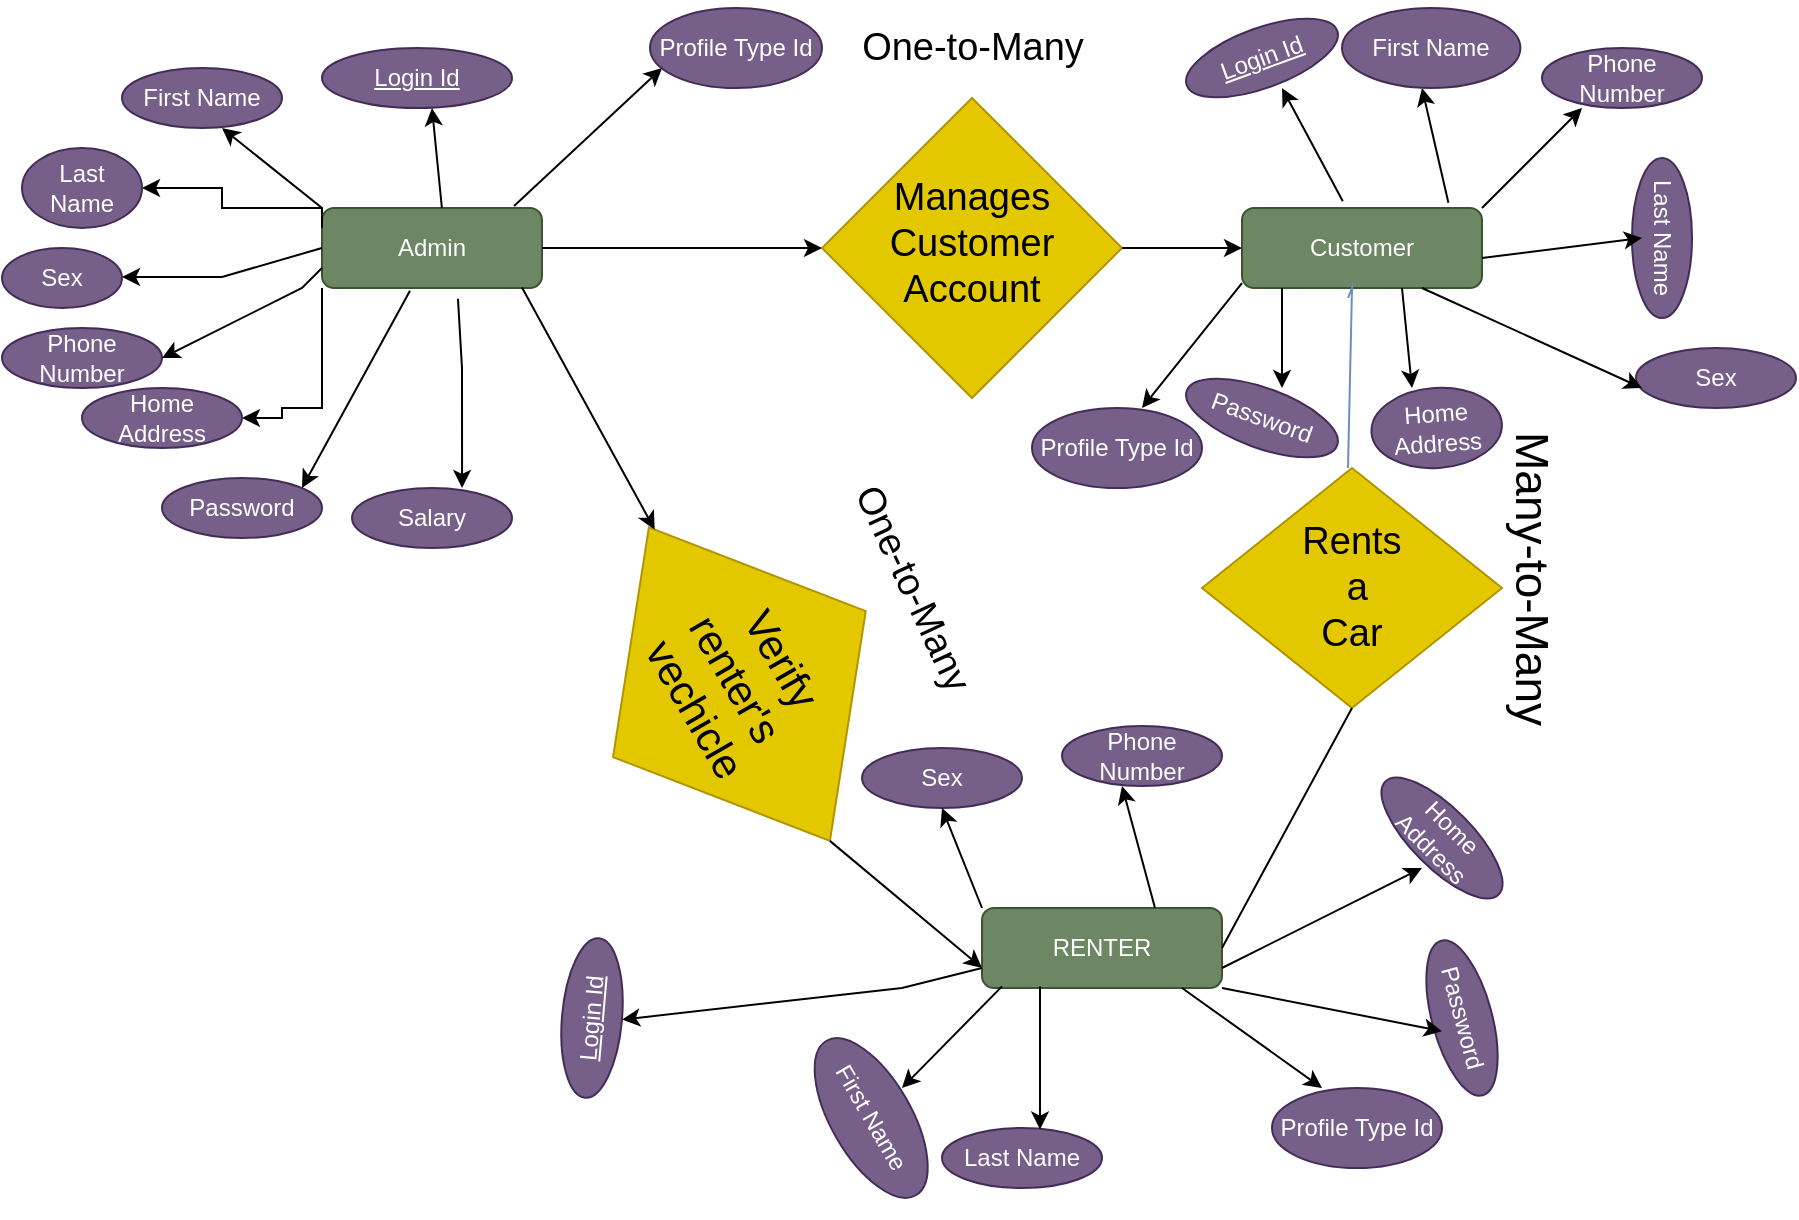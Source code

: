 <mxfile version="20.3.0" type="device"><diagram id="C5RBs43oDa-KdzZeNtuy" name="Page-1"><mxGraphModel dx="1490" dy="1858" grid="1" gridSize="10" guides="1" tooltips="1" connect="1" arrows="1" fold="1" page="1" pageScale="1" pageWidth="827" pageHeight="1169" math="0" shadow="0"><root><mxCell id="WIyWlLk6GJQsqaUBKTNV-0"/><mxCell id="WIyWlLk6GJQsqaUBKTNV-1" parent="WIyWlLk6GJQsqaUBKTNV-0"/><mxCell id="h3myrHRpBi0nIkbaD8WV-13" value="" style="edgeStyle=orthogonalEdgeStyle;rounded=0;orthogonalLoop=1;jettySize=auto;html=1;entryX=1;entryY=0.5;entryDx=0;entryDy=0;exitX=0;exitY=0.5;exitDx=0;exitDy=0;" parent="WIyWlLk6GJQsqaUBKTNV-1" source="WIyWlLk6GJQsqaUBKTNV-3" target="h3myrHRpBi0nIkbaD8WV-7" edge="1"><mxGeometry relative="1" as="geometry"><mxPoint x="80" y="100" as="targetPoint"/><Array as="points"><mxPoint x="170" y="80"/><mxPoint x="120" y="80"/><mxPoint x="120" y="70"/></Array></mxGeometry></mxCell><mxCell id="h3myrHRpBi0nIkbaD8WV-15" value="" style="edgeStyle=orthogonalEdgeStyle;rounded=0;orthogonalLoop=1;jettySize=auto;html=1;entryX=1;entryY=0.5;entryDx=0;entryDy=0;" parent="WIyWlLk6GJQsqaUBKTNV-1" source="WIyWlLk6GJQsqaUBKTNV-3" target="h3myrHRpBi0nIkbaD8WV-3" edge="1"><mxGeometry relative="1" as="geometry"><mxPoint x="220" y="190" as="targetPoint"/><Array as="points"><mxPoint x="170" y="180"/><mxPoint x="150" y="180"/><mxPoint x="150" y="185"/></Array></mxGeometry></mxCell><mxCell id="WIyWlLk6GJQsqaUBKTNV-3" value="Admin&lt;br&gt;" style="rounded=1;whiteSpace=wrap;html=1;fontSize=12;glass=0;strokeWidth=1;shadow=0;fillColor=#6d8764;strokeColor=#3A5431;fontColor=#ffffff;" parent="WIyWlLk6GJQsqaUBKTNV-1" vertex="1"><mxGeometry x="170" y="80" width="110" height="40" as="geometry"/></mxCell><mxCell id="WIyWlLk6GJQsqaUBKTNV-6" value="&lt;font style=&quot;font-size: 19px;&quot;&gt;Manages&lt;br&gt;Customer&lt;br&gt;Account&lt;/font&gt;" style="rhombus;whiteSpace=wrap;html=1;shadow=0;fontFamily=Helvetica;fontSize=12;align=center;strokeWidth=1;spacing=6;spacingTop=-4;fillColor=#e3c800;strokeColor=#B09500;fontColor=#000000;" parent="WIyWlLk6GJQsqaUBKTNV-1" vertex="1"><mxGeometry x="420" y="25" width="150" height="150" as="geometry"/></mxCell><mxCell id="WIyWlLk6GJQsqaUBKTNV-7" value="Customer&lt;br&gt;" style="rounded=1;whiteSpace=wrap;html=1;fontSize=12;glass=0;strokeWidth=1;shadow=0;fillColor=#6d8764;fontColor=#ffffff;strokeColor=#3A5431;" parent="WIyWlLk6GJQsqaUBKTNV-1" vertex="1"><mxGeometry x="630" y="80" width="120" height="40" as="geometry"/></mxCell><mxCell id="WIyWlLk6GJQsqaUBKTNV-12" value="RENTER&lt;br&gt;" style="rounded=1;whiteSpace=wrap;html=1;fontSize=12;glass=0;strokeWidth=1;shadow=0;fillColor=#6d8764;strokeColor=#3A5431;fontColor=#ffffff;" parent="WIyWlLk6GJQsqaUBKTNV-1" vertex="1"><mxGeometry x="500" y="430" width="120" height="40" as="geometry"/></mxCell><mxCell id="h3myrHRpBi0nIkbaD8WV-3" value="Home Address&lt;br&gt;" style="ellipse;whiteSpace=wrap;html=1;fillColor=#76608a;fontColor=#ffffff;strokeColor=#432D57;" parent="WIyWlLk6GJQsqaUBKTNV-1" vertex="1"><mxGeometry x="50" y="170" width="80" height="30" as="geometry"/></mxCell><mxCell id="h3myrHRpBi0nIkbaD8WV-4" value="Phone Number&lt;br&gt;" style="ellipse;whiteSpace=wrap;html=1;fillColor=#76608a;fontColor=#ffffff;strokeColor=#432D57;" parent="WIyWlLk6GJQsqaUBKTNV-1" vertex="1"><mxGeometry x="10" y="140" width="80" height="30" as="geometry"/></mxCell><mxCell id="h3myrHRpBi0nIkbaD8WV-5" value="Salary&lt;br&gt;" style="ellipse;whiteSpace=wrap;html=1;fillColor=#76608a;fontColor=#ffffff;strokeColor=#432D57;" parent="WIyWlLk6GJQsqaUBKTNV-1" vertex="1"><mxGeometry x="185" y="220" width="80" height="30" as="geometry"/></mxCell><mxCell id="h3myrHRpBi0nIkbaD8WV-6" value="Sex&lt;br&gt;" style="ellipse;whiteSpace=wrap;html=1;fillColor=#76608a;fontColor=#ffffff;strokeColor=#432D57;" parent="WIyWlLk6GJQsqaUBKTNV-1" vertex="1"><mxGeometry x="10" y="100" width="60" height="30" as="geometry"/></mxCell><mxCell id="h3myrHRpBi0nIkbaD8WV-7" value="Last Name&lt;br&gt;" style="ellipse;whiteSpace=wrap;html=1;fillColor=#76608a;fontColor=#ffffff;strokeColor=#432D57;" parent="WIyWlLk6GJQsqaUBKTNV-1" vertex="1"><mxGeometry x="20" y="50" width="60" height="40" as="geometry"/></mxCell><mxCell id="h3myrHRpBi0nIkbaD8WV-8" value="Password&lt;br&gt;" style="ellipse;whiteSpace=wrap;html=1;fillColor=#76608a;fontColor=#ffffff;strokeColor=#432D57;" parent="WIyWlLk6GJQsqaUBKTNV-1" vertex="1"><mxGeometry x="90" y="215" width="80" height="30" as="geometry"/></mxCell><mxCell id="h3myrHRpBi0nIkbaD8WV-9" value="Profile Type Id&lt;br&gt;" style="ellipse;whiteSpace=wrap;html=1;fillColor=#76608a;fontColor=#ffffff;strokeColor=#432D57;" parent="WIyWlLk6GJQsqaUBKTNV-1" vertex="1"><mxGeometry x="334" y="-20" width="86" height="40" as="geometry"/></mxCell><mxCell id="h3myrHRpBi0nIkbaD8WV-10" value="First Name&lt;br&gt;" style="ellipse;whiteSpace=wrap;html=1;fillColor=#76608a;fontColor=#ffffff;strokeColor=#432D57;" parent="WIyWlLk6GJQsqaUBKTNV-1" vertex="1"><mxGeometry x="70" y="10" width="80" height="30" as="geometry"/></mxCell><mxCell id="h3myrHRpBi0nIkbaD8WV-11" value="&lt;u&gt;Login Id&lt;/u&gt;" style="ellipse;whiteSpace=wrap;html=1;fillColor=#76608a;fontColor=#ffffff;strokeColor=#432D57;" parent="WIyWlLk6GJQsqaUBKTNV-1" vertex="1"><mxGeometry x="170" width="95" height="30" as="geometry"/></mxCell><mxCell id="h3myrHRpBi0nIkbaD8WV-26" value="" style="endArrow=classic;html=1;rounded=0;exitX=0.618;exitY=1.135;exitDx=0;exitDy=0;entryX=0.688;entryY=0;entryDx=0;entryDy=0;entryPerimeter=0;exitPerimeter=0;" parent="WIyWlLk6GJQsqaUBKTNV-1" source="WIyWlLk6GJQsqaUBKTNV-3" target="h3myrHRpBi0nIkbaD8WV-5" edge="1"><mxGeometry width="50" height="50" relative="1" as="geometry"><mxPoint x="381.25" y="150" as="sourcePoint"/><mxPoint x="340" y="200" as="targetPoint"/><Array as="points"><mxPoint x="240" y="160"/></Array></mxGeometry></mxCell><mxCell id="h3myrHRpBi0nIkbaD8WV-27" value="" style="endArrow=classic;html=1;rounded=0;entryX=1;entryY=0.5;entryDx=0;entryDy=0;" parent="WIyWlLk6GJQsqaUBKTNV-1" target="h3myrHRpBi0nIkbaD8WV-4" edge="1"><mxGeometry width="50" height="50" relative="1" as="geometry"><mxPoint x="170" y="110" as="sourcePoint"/><mxPoint x="150" y="180" as="targetPoint"/><Array as="points"><mxPoint x="160" y="120"/></Array></mxGeometry></mxCell><mxCell id="h3myrHRpBi0nIkbaD8WV-28" value="" style="endArrow=classic;html=1;rounded=0;exitX=0.873;exitY=-0.025;exitDx=0;exitDy=0;exitPerimeter=0;" parent="WIyWlLk6GJQsqaUBKTNV-1" source="WIyWlLk6GJQsqaUBKTNV-3" edge="1"><mxGeometry width="50" height="50" relative="1" as="geometry"><mxPoint x="381.25" y="10" as="sourcePoint"/><mxPoint x="340" y="10" as="targetPoint"/></mxGeometry></mxCell><mxCell id="h3myrHRpBi0nIkbaD8WV-30" value="" style="endArrow=classic;html=1;rounded=0;exitX=0.545;exitY=0;exitDx=0;exitDy=0;exitPerimeter=0;" parent="WIyWlLk6GJQsqaUBKTNV-1" source="WIyWlLk6GJQsqaUBKTNV-3" edge="1"><mxGeometry width="50" height="50" relative="1" as="geometry"><mxPoint x="230" y="70" as="sourcePoint"/><mxPoint x="225" y="30" as="targetPoint"/></mxGeometry></mxCell><mxCell id="h3myrHRpBi0nIkbaD8WV-32" value="" style="endArrow=classic;html=1;rounded=0;exitX=0;exitY=0.25;exitDx=0;exitDy=0;" parent="WIyWlLk6GJQsqaUBKTNV-1" source="WIyWlLk6GJQsqaUBKTNV-3" edge="1"><mxGeometry width="50" height="50" relative="1" as="geometry"><mxPoint x="170" y="10" as="sourcePoint"/><mxPoint x="120" y="40" as="targetPoint"/><Array as="points"><mxPoint x="170" y="80"/></Array></mxGeometry></mxCell><mxCell id="h3myrHRpBi0nIkbaD8WV-34" value="&lt;span style=&quot;font-size: 21px;&quot;&gt;Verify&lt;/span&gt;&lt;br style=&quot;font-size: 21px;&quot;&gt;renter's&amp;nbsp;&lt;br style=&quot;font-size: 21px;&quot;&gt;vechicle" style="rhombus;whiteSpace=wrap;html=1;fontSize=21;rotation=60;fontStyle=0;fillColor=#e3c800;strokeColor=#B09500;fontColor=#000000;" parent="WIyWlLk6GJQsqaUBKTNV-1" vertex="1"><mxGeometry x="288.2" y="245.11" width="181" height="145.91" as="geometry"/></mxCell><mxCell id="h3myrHRpBi0nIkbaD8WV-37" value="" style="endArrow=classic;html=1;rounded=0;exitX=0;exitY=0.5;exitDx=0;exitDy=0;" parent="WIyWlLk6GJQsqaUBKTNV-1" source="WIyWlLk6GJQsqaUBKTNV-3" edge="1"><mxGeometry width="50" height="50" relative="1" as="geometry"><mxPoint x="150" y="115" as="sourcePoint"/><mxPoint x="70" y="114.5" as="targetPoint"/><Array as="points"><mxPoint x="120" y="114.5"/></Array></mxGeometry></mxCell><mxCell id="h3myrHRpBi0nIkbaD8WV-38" value="" style="endArrow=classic;html=1;rounded=0;exitX=0.4;exitY=1.035;exitDx=0;exitDy=0;exitPerimeter=0;" parent="WIyWlLk6GJQsqaUBKTNV-1" source="WIyWlLk6GJQsqaUBKTNV-3" edge="1"><mxGeometry width="50" height="50" relative="1" as="geometry"><mxPoint x="200" y="150" as="sourcePoint"/><mxPoint x="160" y="220" as="targetPoint"/></mxGeometry></mxCell><mxCell id="h3myrHRpBi0nIkbaD8WV-39" value="" style="endArrow=classic;html=1;rounded=0;exitX=0.909;exitY=0.995;exitDx=0;exitDy=0;exitPerimeter=0;" parent="WIyWlLk6GJQsqaUBKTNV-1" source="WIyWlLk6GJQsqaUBKTNV-3" target="h3myrHRpBi0nIkbaD8WV-34" edge="1"><mxGeometry width="50" height="50" relative="1" as="geometry"><mxPoint x="350" y="230" as="sourcePoint"/><mxPoint x="400" y="180" as="targetPoint"/></mxGeometry></mxCell><mxCell id="h3myrHRpBi0nIkbaD8WV-40" value="" style="endArrow=classic;html=1;rounded=0;entryX=0;entryY=0.75;entryDx=0;entryDy=0;exitX=1;exitY=0.5;exitDx=0;exitDy=0;" parent="WIyWlLk6GJQsqaUBKTNV-1" source="h3myrHRpBi0nIkbaD8WV-34" target="WIyWlLk6GJQsqaUBKTNV-12" edge="1"><mxGeometry width="50" height="50" relative="1" as="geometry"><mxPoint x="429.5" y="410" as="sourcePoint"/><mxPoint x="430" y="450" as="targetPoint"/><Array as="points"/></mxGeometry></mxCell><mxCell id="h3myrHRpBi0nIkbaD8WV-43" value="&lt;h2&gt;&lt;br&gt;&lt;/h2&gt;" style="text;html=1;align=center;verticalAlign=middle;resizable=0;points=[];autosize=1;strokeColor=none;fillColor=none;rotation=45;" parent="WIyWlLk6GJQsqaUBKTNV-1" vertex="1"><mxGeometry x="600" y="260" width="20" height="60" as="geometry"/></mxCell><mxCell id="h3myrHRpBi0nIkbaD8WV-44" value="One-to-Many" style="text;html=1;align=center;verticalAlign=middle;resizable=0;points=[];autosize=1;strokeColor=none;fillColor=none;fontSize=19;rotation=65;" parent="WIyWlLk6GJQsqaUBKTNV-1" vertex="1"><mxGeometry x="400" y="250" width="130" height="40" as="geometry"/></mxCell><mxCell id="h3myrHRpBi0nIkbaD8WV-45" value="Rents&lt;br&gt;&amp;nbsp;a &lt;br&gt;Car" style="rhombus;whiteSpace=wrap;html=1;fontSize=19;rotation=0;fillColor=#e3c800;strokeColor=#B09500;fontColor=#000000;" parent="WIyWlLk6GJQsqaUBKTNV-1" vertex="1"><mxGeometry x="610" y="210" width="150" height="120" as="geometry"/></mxCell><mxCell id="h3myrHRpBi0nIkbaD8WV-46" value="" style="endArrow=none;html=1;rounded=0;fontSize=19;fillColor=#dae8fc;strokeColor=#6c8ebf;" parent="WIyWlLk6GJQsqaUBKTNV-1" edge="1"><mxGeometry width="50" height="50" relative="1" as="geometry"><mxPoint x="683" y="210" as="sourcePoint"/><mxPoint x="683" y="125" as="targetPoint"/><Array as="points"><mxPoint x="685" y="120"/></Array></mxGeometry></mxCell><mxCell id="h3myrHRpBi0nIkbaD8WV-47" value="" style="endArrow=none;html=1;rounded=0;fontSize=19;exitX=1;exitY=0.5;exitDx=0;exitDy=0;entryX=0.5;entryY=1;entryDx=0;entryDy=0;" parent="WIyWlLk6GJQsqaUBKTNV-1" source="WIyWlLk6GJQsqaUBKTNV-12" target="h3myrHRpBi0nIkbaD8WV-45" edge="1"><mxGeometry width="50" height="50" relative="1" as="geometry"><mxPoint x="600" y="440" as="sourcePoint"/><mxPoint x="630" y="320" as="targetPoint"/><Array as="points"/></mxGeometry></mxCell><mxCell id="h3myrHRpBi0nIkbaD8WV-49" value="One-to-Many" style="text;html=1;align=center;verticalAlign=middle;resizable=0;points=[];autosize=1;strokeColor=none;fillColor=none;fontSize=19;rotation=0;" parent="WIyWlLk6GJQsqaUBKTNV-1" vertex="1"><mxGeometry x="430" y="-20" width="130" height="40" as="geometry"/></mxCell><mxCell id="h3myrHRpBi0nIkbaD8WV-51" value="" style="endArrow=classic;html=1;rounded=0;fontSize=21;entryX=0;entryY=0.5;entryDx=0;entryDy=0;exitX=1;exitY=0.5;exitDx=0;exitDy=0;" parent="WIyWlLk6GJQsqaUBKTNV-1" source="WIyWlLk6GJQsqaUBKTNV-3" target="WIyWlLk6GJQsqaUBKTNV-6" edge="1"><mxGeometry width="50" height="50" relative="1" as="geometry"><mxPoint x="288.2" y="100" as="sourcePoint"/><mxPoint x="348.2" y="100" as="targetPoint"/></mxGeometry></mxCell><mxCell id="h3myrHRpBi0nIkbaD8WV-52" value="" style="endArrow=classic;html=1;rounded=0;fontSize=21;" parent="WIyWlLk6GJQsqaUBKTNV-1" edge="1"><mxGeometry width="50" height="50" relative="1" as="geometry"><mxPoint x="570" y="100" as="sourcePoint"/><mxPoint x="630" y="100" as="targetPoint"/></mxGeometry></mxCell><mxCell id="h3myrHRpBi0nIkbaD8WV-53" value="Many-to-Many" style="text;html=1;align=center;verticalAlign=middle;resizable=0;points=[];autosize=1;strokeColor=none;fillColor=none;fontSize=23;rotation=90;" parent="WIyWlLk6GJQsqaUBKTNV-1" vertex="1"><mxGeometry x="689.996" y="245.002" width="170" height="40" as="geometry"/></mxCell><mxCell id="h3myrHRpBi0nIkbaD8WV-54" value="Password" style="ellipse;whiteSpace=wrap;html=1;rotation=75;fillColor=#76608a;fontColor=#ffffff;strokeColor=#432D57;" parent="WIyWlLk6GJQsqaUBKTNV-1" vertex="1"><mxGeometry x="700" y="470" width="80" height="30" as="geometry"/></mxCell><mxCell id="h3myrHRpBi0nIkbaD8WV-55" value="Last Name&lt;br&gt;" style="ellipse;whiteSpace=wrap;html=1;fillColor=#76608a;fontColor=#ffffff;strokeColor=#432D57;" parent="WIyWlLk6GJQsqaUBKTNV-1" vertex="1"><mxGeometry x="480" y="540" width="80" height="30" as="geometry"/></mxCell><mxCell id="h3myrHRpBi0nIkbaD8WV-56" value="Phone Number" style="ellipse;whiteSpace=wrap;html=1;fillColor=#76608a;fontColor=#ffffff;strokeColor=#432D57;" parent="WIyWlLk6GJQsqaUBKTNV-1" vertex="1"><mxGeometry x="540" y="339" width="80" height="30" as="geometry"/></mxCell><mxCell id="h3myrHRpBi0nIkbaD8WV-57" value="Profile Type Id&lt;br&gt;" style="ellipse;whiteSpace=wrap;html=1;fillColor=#76608a;fontColor=#ffffff;strokeColor=#432D57;" parent="WIyWlLk6GJQsqaUBKTNV-1" vertex="1"><mxGeometry x="645" y="520" width="85" height="40" as="geometry"/></mxCell><mxCell id="h3myrHRpBi0nIkbaD8WV-58" value="First Name&lt;br&gt;" style="ellipse;whiteSpace=wrap;html=1;rotation=60;fillColor=#76608a;fontColor=#ffffff;strokeColor=#432D57;" parent="WIyWlLk6GJQsqaUBKTNV-1" vertex="1"><mxGeometry x="400" y="515" width="89.2" height="40" as="geometry"/></mxCell><mxCell id="h3myrHRpBi0nIkbaD8WV-60" value="Sex&lt;br&gt;" style="ellipse;whiteSpace=wrap;html=1;fillColor=#76608a;fontColor=#ffffff;strokeColor=#432D57;" parent="WIyWlLk6GJQsqaUBKTNV-1" vertex="1"><mxGeometry x="440" y="350" width="80" height="30" as="geometry"/></mxCell><mxCell id="h3myrHRpBi0nIkbaD8WV-61" value="Login Id&lt;br&gt;" style="ellipse;whiteSpace=wrap;html=1;rotation=-85;fontStyle=4;fillColor=#76608a;fontColor=#ffffff;strokeColor=#432D57;" parent="WIyWlLk6GJQsqaUBKTNV-1" vertex="1"><mxGeometry x="265" y="470" width="80" height="30" as="geometry"/></mxCell><mxCell id="h3myrHRpBi0nIkbaD8WV-62" value="Home Address" style="ellipse;whiteSpace=wrap;html=1;rotation=45;fillColor=#76608a;fontColor=#ffffff;strokeColor=#432D57;" parent="WIyWlLk6GJQsqaUBKTNV-1" vertex="1"><mxGeometry x="690" y="380" width="80" height="30" as="geometry"/></mxCell><mxCell id="h3myrHRpBi0nIkbaD8WV-63" value="" style="endArrow=classic;html=1;rounded=0;fontSize=23;" parent="WIyWlLk6GJQsqaUBKTNV-1" edge="1"><mxGeometry width="50" height="50" relative="1" as="geometry"><mxPoint x="529" y="469.2" as="sourcePoint"/><mxPoint x="529" y="540.8" as="targetPoint"/></mxGeometry></mxCell><mxCell id="h3myrHRpBi0nIkbaD8WV-66" value="" style="endArrow=classic;html=1;rounded=0;fontSize=23;" parent="WIyWlLk6GJQsqaUBKTNV-1" edge="1"><mxGeometry width="50" height="50" relative="1" as="geometry"><mxPoint x="500" y="430" as="sourcePoint"/><mxPoint x="480" y="380" as="targetPoint"/></mxGeometry></mxCell><mxCell id="h3myrHRpBi0nIkbaD8WV-67" value="" style="endArrow=classic;html=1;rounded=0;fontSize=23;" parent="WIyWlLk6GJQsqaUBKTNV-1" edge="1"><mxGeometry width="50" height="50" relative="1" as="geometry"><mxPoint x="510" y="469.2" as="sourcePoint"/><mxPoint x="460" y="520" as="targetPoint"/></mxGeometry></mxCell><mxCell id="h3myrHRpBi0nIkbaD8WV-69" value="" style="endArrow=classic;html=1;rounded=0;fontSize=23;entryX=0.375;entryY=1;entryDx=0;entryDy=0;entryPerimeter=0;" parent="WIyWlLk6GJQsqaUBKTNV-1" target="h3myrHRpBi0nIkbaD8WV-56" edge="1"><mxGeometry width="50" height="50" relative="1" as="geometry"><mxPoint x="586.5" y="430" as="sourcePoint"/><mxPoint x="570" y="360" as="targetPoint"/></mxGeometry></mxCell><mxCell id="h3myrHRpBi0nIkbaD8WV-70" value="" style="endArrow=classic;html=1;rounded=0;fontSize=23;" parent="WIyWlLk6GJQsqaUBKTNV-1" edge="1"><mxGeometry width="50" height="50" relative="1" as="geometry"><mxPoint x="600" y="470" as="sourcePoint"/><mxPoint x="670" y="520" as="targetPoint"/></mxGeometry></mxCell><mxCell id="h3myrHRpBi0nIkbaD8WV-71" value="" style="endArrow=classic;html=1;rounded=0;fontSize=23;exitX=1;exitY=1;exitDx=0;exitDy=0;" parent="WIyWlLk6GJQsqaUBKTNV-1" source="WIyWlLk6GJQsqaUBKTNV-12" edge="1"><mxGeometry width="50" height="50" relative="1" as="geometry"><mxPoint x="730" y="420" as="sourcePoint"/><mxPoint x="730" y="491.6" as="targetPoint"/></mxGeometry></mxCell><mxCell id="h3myrHRpBi0nIkbaD8WV-73" value="" style="endArrow=classic;html=1;rounded=0;fontSize=23;exitX=0;exitY=0.75;exitDx=0;exitDy=0;" parent="WIyWlLk6GJQsqaUBKTNV-1" source="WIyWlLk6GJQsqaUBKTNV-12" edge="1"><mxGeometry width="50" height="50" relative="1" as="geometry"><mxPoint x="440" y="470" as="sourcePoint"/><mxPoint x="320" y="485.8" as="targetPoint"/><Array as="points"><mxPoint x="460" y="470"/></Array></mxGeometry></mxCell><mxCell id="h3myrHRpBi0nIkbaD8WV-75" value="" style="endArrow=classic;html=1;rounded=0;fontSize=23;exitX=1;exitY=0.75;exitDx=0;exitDy=0;" parent="WIyWlLk6GJQsqaUBKTNV-1" source="WIyWlLk6GJQsqaUBKTNV-12" edge="1"><mxGeometry width="50" height="50" relative="1" as="geometry"><mxPoint x="690" y="400" as="sourcePoint"/><mxPoint x="720" y="410" as="targetPoint"/></mxGeometry></mxCell><mxCell id="h3myrHRpBi0nIkbaD8WV-76" value="Login Id&lt;br&gt;" style="ellipse;whiteSpace=wrap;html=1;rotation=-20;fontStyle=4;fillColor=#76608a;fontColor=#ffffff;strokeColor=#432D57;" parent="WIyWlLk6GJQsqaUBKTNV-1" vertex="1"><mxGeometry x="599.999" y="-10.005" width="80" height="30" as="geometry"/></mxCell><mxCell id="h3myrHRpBi0nIkbaD8WV-77" value="First Name&lt;br&gt;" style="ellipse;whiteSpace=wrap;html=1;rotation=0;fillColor=#76608a;fontColor=#ffffff;strokeColor=#432D57;" parent="WIyWlLk6GJQsqaUBKTNV-1" vertex="1"><mxGeometry x="680.001" y="-20.005" width="89.2" height="40" as="geometry"/></mxCell><mxCell id="h3myrHRpBi0nIkbaD8WV-78" value="Last Name&lt;br&gt;" style="ellipse;whiteSpace=wrap;html=1;rotation=90;fillColor=#76608a;fontColor=#ffffff;strokeColor=#432D57;" parent="WIyWlLk6GJQsqaUBKTNV-1" vertex="1"><mxGeometry x="800" y="80" width="80" height="30" as="geometry"/></mxCell><mxCell id="h3myrHRpBi0nIkbaD8WV-79" value="Profile Type Id&lt;br&gt;" style="ellipse;whiteSpace=wrap;html=1;fillColor=#76608a;fontColor=#ffffff;strokeColor=#432D57;" parent="WIyWlLk6GJQsqaUBKTNV-1" vertex="1"><mxGeometry x="525" y="180" width="85" height="40" as="geometry"/></mxCell><mxCell id="h3myrHRpBi0nIkbaD8WV-80" value="Password" style="ellipse;whiteSpace=wrap;html=1;rotation=20;fillColor=#76608a;fontColor=#ffffff;strokeColor=#432D57;" parent="WIyWlLk6GJQsqaUBKTNV-1" vertex="1"><mxGeometry x="600.002" y="169.999" width="80" height="30" as="geometry"/></mxCell><mxCell id="h3myrHRpBi0nIkbaD8WV-81" value="Home Address" style="ellipse;whiteSpace=wrap;html=1;rotation=-4;fillColor=#76608a;fontColor=#ffffff;strokeColor=#432D57;" parent="WIyWlLk6GJQsqaUBKTNV-1" vertex="1"><mxGeometry x="694.67" y="170" width="65.33" height="40" as="geometry"/></mxCell><mxCell id="h3myrHRpBi0nIkbaD8WV-82" value="Phone Number" style="ellipse;whiteSpace=wrap;html=1;fillColor=#76608a;fontColor=#ffffff;strokeColor=#432D57;" parent="WIyWlLk6GJQsqaUBKTNV-1" vertex="1"><mxGeometry x="780" width="80" height="30" as="geometry"/></mxCell><mxCell id="h3myrHRpBi0nIkbaD8WV-83" value="Sex&lt;br&gt;" style="ellipse;whiteSpace=wrap;html=1;fillColor=#76608a;fontColor=#ffffff;strokeColor=#432D57;" parent="WIyWlLk6GJQsqaUBKTNV-1" vertex="1"><mxGeometry x="827" y="150" width="80" height="30" as="geometry"/></mxCell><mxCell id="h3myrHRpBi0nIkbaD8WV-84" value="" style="endArrow=classic;html=1;rounded=0;fontSize=23;exitX=0.42;exitY=-0.085;exitDx=0;exitDy=0;exitPerimeter=0;" parent="WIyWlLk6GJQsqaUBKTNV-1" source="WIyWlLk6GJQsqaUBKTNV-7" edge="1"><mxGeometry width="50" height="50" relative="1" as="geometry"><mxPoint x="650" y="70" as="sourcePoint"/><mxPoint x="650" y="20" as="targetPoint"/></mxGeometry></mxCell><mxCell id="h3myrHRpBi0nIkbaD8WV-85" value="" style="endArrow=classic;html=1;rounded=0;fontSize=23;exitX=0.86;exitY=-0.065;exitDx=0;exitDy=0;exitPerimeter=0;" parent="WIyWlLk6GJQsqaUBKTNV-1" source="WIyWlLk6GJQsqaUBKTNV-7" edge="1"><mxGeometry width="50" height="50" relative="1" as="geometry"><mxPoint x="710" y="70" as="sourcePoint"/><mxPoint x="720" y="20" as="targetPoint"/></mxGeometry></mxCell><mxCell id="h3myrHRpBi0nIkbaD8WV-86" value="" style="endArrow=classic;html=1;rounded=0;fontSize=23;" parent="WIyWlLk6GJQsqaUBKTNV-1" edge="1"><mxGeometry width="50" height="50" relative="1" as="geometry"><mxPoint x="750" y="105" as="sourcePoint"/><mxPoint x="830" y="95" as="targetPoint"/></mxGeometry></mxCell><mxCell id="h3myrHRpBi0nIkbaD8WV-89" value="" style="endArrow=classic;html=1;rounded=0;fontSize=23;exitX=0.75;exitY=1;exitDx=0;exitDy=0;" parent="WIyWlLk6GJQsqaUBKTNV-1" source="WIyWlLk6GJQsqaUBKTNV-7" edge="1"><mxGeometry width="50" height="50" relative="1" as="geometry"><mxPoint x="750" y="170" as="sourcePoint"/><mxPoint x="830" y="170" as="targetPoint"/></mxGeometry></mxCell><mxCell id="h3myrHRpBi0nIkbaD8WV-90" value="" style="endArrow=classic;html=1;rounded=0;fontSize=23;" parent="WIyWlLk6GJQsqaUBKTNV-1" edge="1"><mxGeometry width="50" height="50" relative="1" as="geometry"><mxPoint x="750" y="80" as="sourcePoint"/><mxPoint x="800" y="30" as="targetPoint"/></mxGeometry></mxCell><mxCell id="h3myrHRpBi0nIkbaD8WV-91" value="" style="endArrow=classic;html=1;rounded=0;fontSize=23;" parent="WIyWlLk6GJQsqaUBKTNV-1" edge="1"><mxGeometry width="50" height="50" relative="1" as="geometry"><mxPoint x="630" y="117.56" as="sourcePoint"/><mxPoint x="580" y="180" as="targetPoint"/></mxGeometry></mxCell><mxCell id="h3myrHRpBi0nIkbaD8WV-92" value="" style="endArrow=classic;html=1;rounded=0;fontSize=23;" parent="WIyWlLk6GJQsqaUBKTNV-1" edge="1"><mxGeometry width="50" height="50" relative="1" as="geometry"><mxPoint x="710" y="120" as="sourcePoint"/><mxPoint x="715" y="170" as="targetPoint"/></mxGeometry></mxCell><mxCell id="h3myrHRpBi0nIkbaD8WV-93" value="" style="endArrow=classic;html=1;rounded=0;fontSize=23;" parent="WIyWlLk6GJQsqaUBKTNV-1" edge="1"><mxGeometry width="50" height="50" relative="1" as="geometry"><mxPoint x="650" y="120" as="sourcePoint"/><mxPoint x="650" y="170" as="targetPoint"/></mxGeometry></mxCell></root></mxGraphModel></diagram></mxfile>